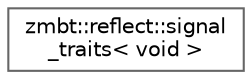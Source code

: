 digraph "Graphical Class Hierarchy"
{
 // LATEX_PDF_SIZE
  bgcolor="transparent";
  edge [fontname=Helvetica,fontsize=10,labelfontname=Helvetica,labelfontsize=10];
  node [fontname=Helvetica,fontsize=10,shape=box,height=0.2,width=0.4];
  rankdir="LR";
  Node0 [id="Node000000",label="zmbt::reflect::signal\l_traits\< void \>",height=0.2,width=0.4,color="grey40", fillcolor="white", style="filled",URL="$structzmbt_1_1reflect_1_1signal__traits_3_01void_01_4.html",tooltip=" "];
}
